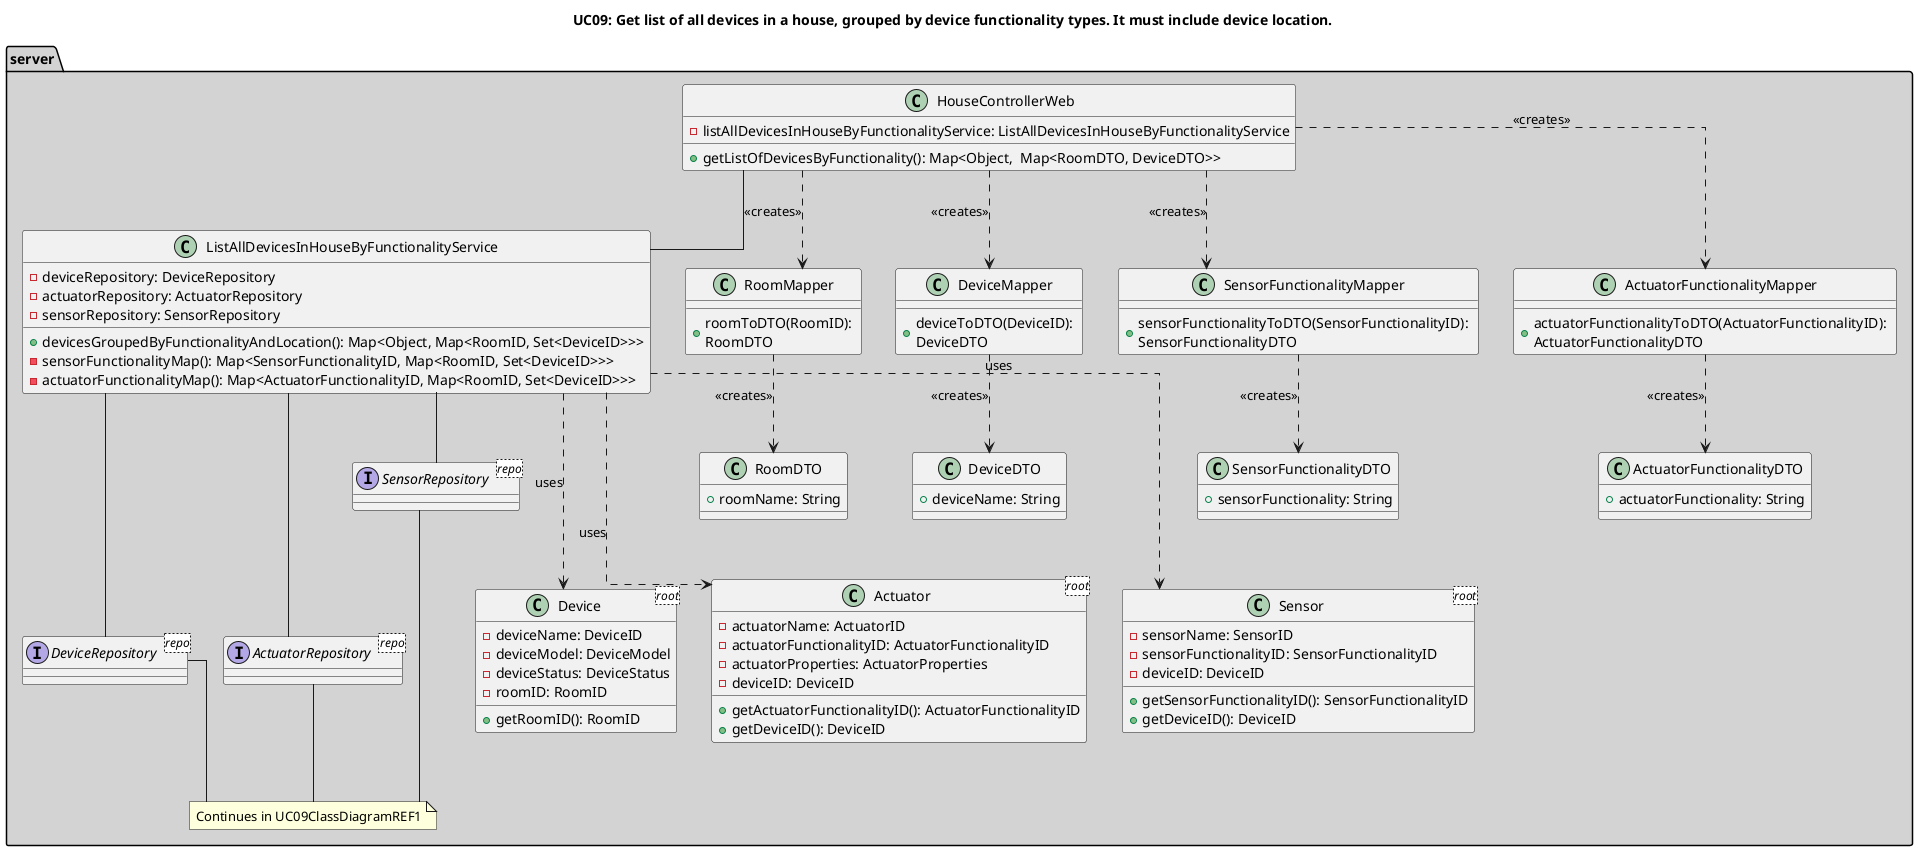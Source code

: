 @startuml
title UC09: Get list of all devices in a house, grouped by device functionality types. It must include device location.
skinparam linetype ortho

package server #LightGray {
class HouseControllerWeb {
-listAllDevicesInHouseByFunctionalityService: ListAllDevicesInHouseByFunctionalityService
+getListOfDevicesByFunctionality(): Map<Object,  Map<RoomDTO, DeviceDTO>>
}

HouseControllerWeb -- ListAllDevicesInHouseByFunctionalityService
HouseControllerWeb ..> RoomMapper: <<creates>>
HouseControllerWeb ..> DeviceMapper: <<creates>>
HouseControllerWeb ..> SensorFunctionalityMapper: <<creates>>
HouseControllerWeb ..> ActuatorFunctionalityMapper: <<creates>>

class ListAllDevicesInHouseByFunctionalityService {
-deviceRepository: DeviceRepository
-actuatorRepository: ActuatorRepository
-sensorRepository: SensorRepository
+devicesGroupedByFunctionalityAndLocation(): Map<Object, Map<RoomID, Set<DeviceID>>>
-sensorFunctionalityMap(): Map<SensorFunctionalityID, Map<RoomID, Set<DeviceID>>>
-actuatorFunctionalityMap(): Map<ActuatorFunctionalityID, Map<RoomID, Set<DeviceID>>>
}

ListAllDevicesInHouseByFunctionalityService -down-- DeviceRepository
ListAllDevicesInHouseByFunctionalityService -down- ActuatorRepository
ListAllDevicesInHouseByFunctionalityService -down- SensorRepository
ListAllDevicesInHouseByFunctionalityService ...> Device: uses
ListAllDevicesInHouseByFunctionalityService ...> Actuator: uses
ListAllDevicesInHouseByFunctionalityService ...> Sensor: uses


interface DeviceRepository <repo>{
}

interface SensorRepository <repo>{
}

interface ActuatorRepository <repo>{
}

note "Continues in UC09ClassDiagramREF1" as N1
DeviceRepository -down- N1
SensorRepository -down- N1
ActuatorRepository -down- N1

class Sensor <root>{
-sensorName: SensorID
-sensorFunctionalityID: SensorFunctionalityID
-deviceID: DeviceID
+getSensorFunctionalityID(): SensorFunctionalityID
+getDeviceID(): DeviceID
}

class Device <root>{
-deviceName: DeviceID
-deviceModel: DeviceModel
-deviceStatus: DeviceStatus
-roomID: RoomID
+getRoomID(): RoomID
}

class Actuator <root>{
-actuatorName: ActuatorID
-actuatorFunctionalityID: ActuatorFunctionalityID
-actuatorProperties: ActuatorProperties
-deviceID: DeviceID
+getActuatorFunctionalityID(): ActuatorFunctionalityID
+getDeviceID(): DeviceID
}

class DeviceMapper {
+deviceToDTO(DeviceID): \nDeviceDTO
}

class RoomMapper {
+roomToDTO(RoomID): \nRoomDTO
}

class SensorFunctionalityMapper {
+sensorFunctionalityToDTO(SensorFunctionalityID): \nSensorFunctionalityDTO
}

class ActuatorFunctionalityMapper {
+actuatorFunctionalityToDTO(ActuatorFunctionalityID): \nActuatorFunctionalityDTO
}

class ActuatorFunctionalityDTO {
+actuatorFunctionality: String
}

class SensorFunctionalityDTO {
+sensorFunctionality: String
}

class DeviceDTO {
+deviceName: String
}

class RoomDTO {
+roomName: String
}
}

RoomMapper ..> RoomDTO: <<creates>>
DeviceMapper ..> DeviceDTO: <<creates>>
SensorFunctionalityMapper ..> SensorFunctionalityDTO: <<creates>>
ActuatorFunctionalityMapper ..> ActuatorFunctionalityDTO: <<creates>>


@enduml